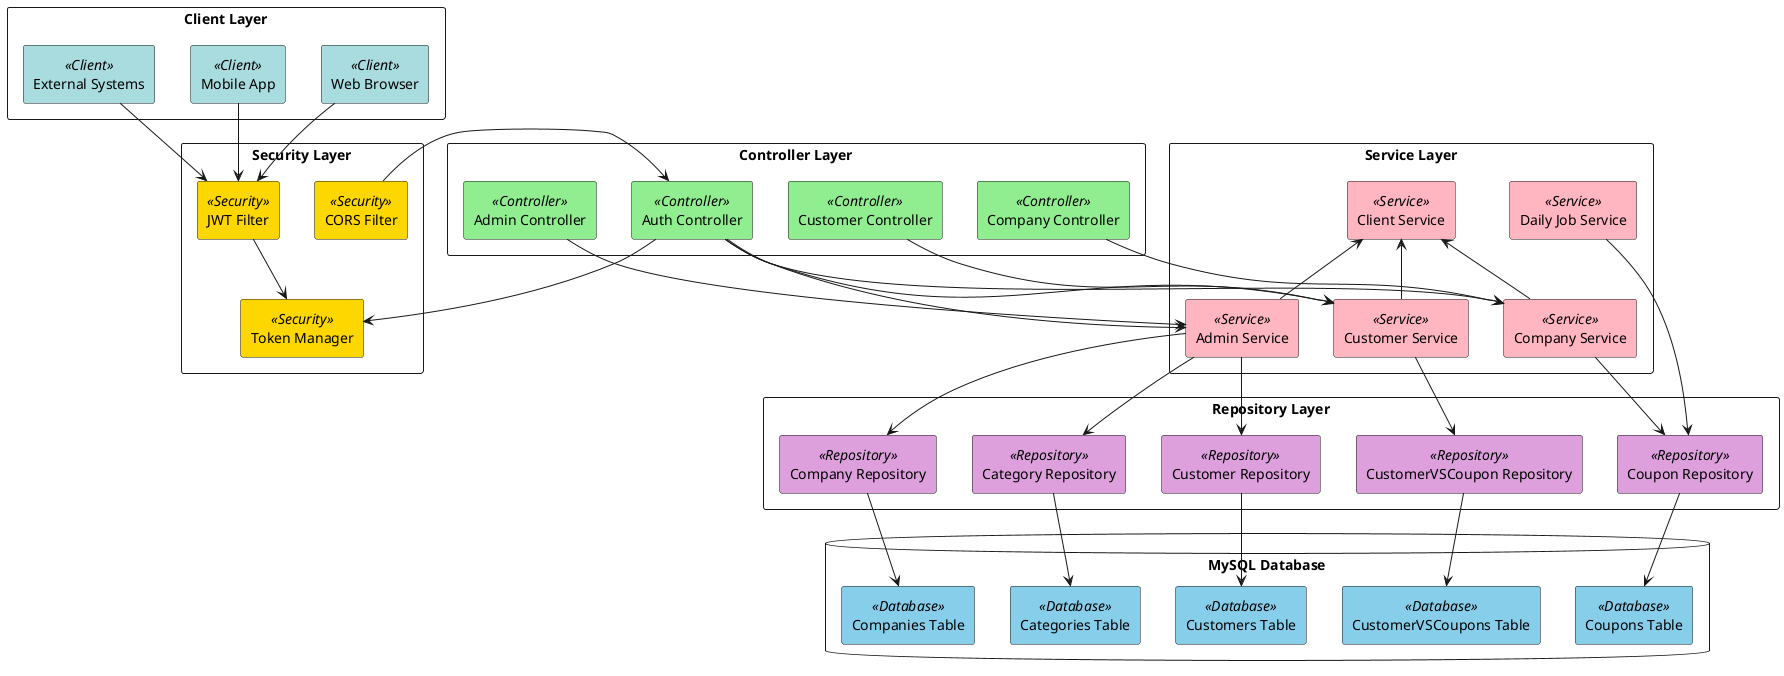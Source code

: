 @startuml System Architecture

skinparam backgroundColor white
skinparam componentStyle rectangle
skinparam packageStyle rectangle

' Color definitions
skinparam component {
    BackgroundColor<<Client>> #A9DCDF
    BackgroundColor<<Security>> #FFD700
    BackgroundColor<<Controller>> #90EE90
    BackgroundColor<<Service>> #FFB6C1
    BackgroundColor<<Repository>> #DDA0DD
    BackgroundColor<<Database>> #87CEEB
}

' Layout
top to bottom direction

' Client Layer
package "Client Layer" {
    component "Web Browser" as Browser <<Client>>
    component "Mobile App" as Mobile <<Client>>
    component "External Systems" as External <<Client>>
}

' Security Layer
package "Security Layer" {
    component "JWT Filter" as JWTFilter <<Security>>
    component "Token Manager" as TokenManager <<Security>>
    component "CORS Filter" as CORSFilter <<Security>>
}

' Controller Layer
package "Controller Layer" {
    component "Auth Controller" as AuthController <<Controller>>
    component "Admin Controller" as AdminController <<Controller>>
    component "Company Controller" as CompanyController <<Controller>>
    component "Customer Controller" as CustomerController <<Controller>>
}

' Service Layer
package "Service Layer" {
    component "Client Service" as ClientService <<Service>>
    component "Admin Service" as AdminService <<Service>>
    component "Company Service" as CompanyService <<Service>>
    component "Customer Service" as CustomerService <<Service>>
    component "Daily Job Service" as DailyJobService <<Service>>
}

' Repository Layer
package "Repository Layer" {
    component "Category Repository" as CategoryRepo <<Repository>>
    component "Company Repository" as CompanyRepo <<Repository>>
    component "Coupon Repository" as CouponRepo <<Repository>>
    component "Customer Repository" as CustomerRepo <<Repository>>
    component "CustomerVSCoupon Repository" as CustomerVSCouponRepo <<Repository>>
}

' Database Layer
database "MySQL Database" {
    component "Categories Table" as CategoriesTable <<Database>>
    component "Companies Table" as CompaniesTable <<Database>>
    component "Coupons Table" as CouponsTable <<Database>>
    component "Customers Table" as CustomersTable <<Database>>
    component "CustomerVSCoupons Table" as CustomerVSCouponsTable <<Database>>
}

' Relationships
Browser --> JWTFilter
Mobile --> JWTFilter
External --> JWTFilter

JWTFilter --> TokenManager
CORSFilter --> AuthController

AuthController --> TokenManager
AuthController --> AdminService
AuthController --> CompanyService
AuthController --> CustomerService

' Controller to Service relationships
AdminController --> AdminService
CompanyController --> CompanyService
CustomerController --> CustomerService

' Service Layer relationships
ClientService <-- AdminService
ClientService <-- CompanyService
ClientService <-- CustomerService

' Service to Repository relationships
AdminService --> CategoryRepo
AdminService --> CompanyRepo
AdminService --> CustomerRepo
CompanyService --> CouponRepo
CustomerService --> CustomerVSCouponRepo

' Repository to Database relationships
CategoryRepo --> CategoriesTable
CompanyRepo --> CompaniesTable
CouponRepo --> CouponsTable
CustomerRepo --> CustomersTable
CustomerVSCouponRepo --> CustomerVSCouponsTable

' Daily Job relationship
DailyJobService --> CouponRepo

@enduml

